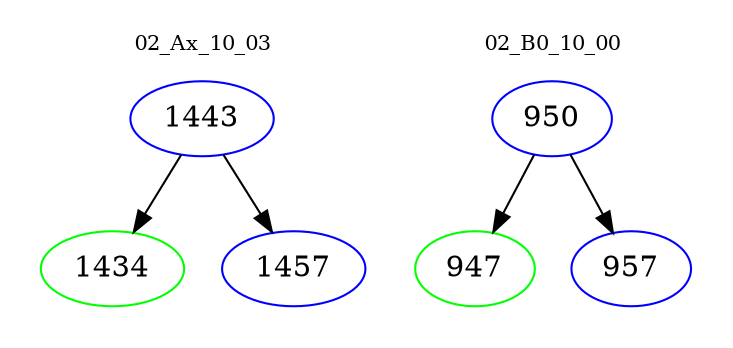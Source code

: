 digraph{
subgraph cluster_0 {
color = white
label = "02_Ax_10_03";
fontsize=10;
T0_1443 [label="1443", color="blue"]
T0_1443 -> T0_1434 [color="black"]
T0_1434 [label="1434", color="green"]
T0_1443 -> T0_1457 [color="black"]
T0_1457 [label="1457", color="blue"]
}
subgraph cluster_1 {
color = white
label = "02_B0_10_00";
fontsize=10;
T1_950 [label="950", color="blue"]
T1_950 -> T1_947 [color="black"]
T1_947 [label="947", color="green"]
T1_950 -> T1_957 [color="black"]
T1_957 [label="957", color="blue"]
}
}
